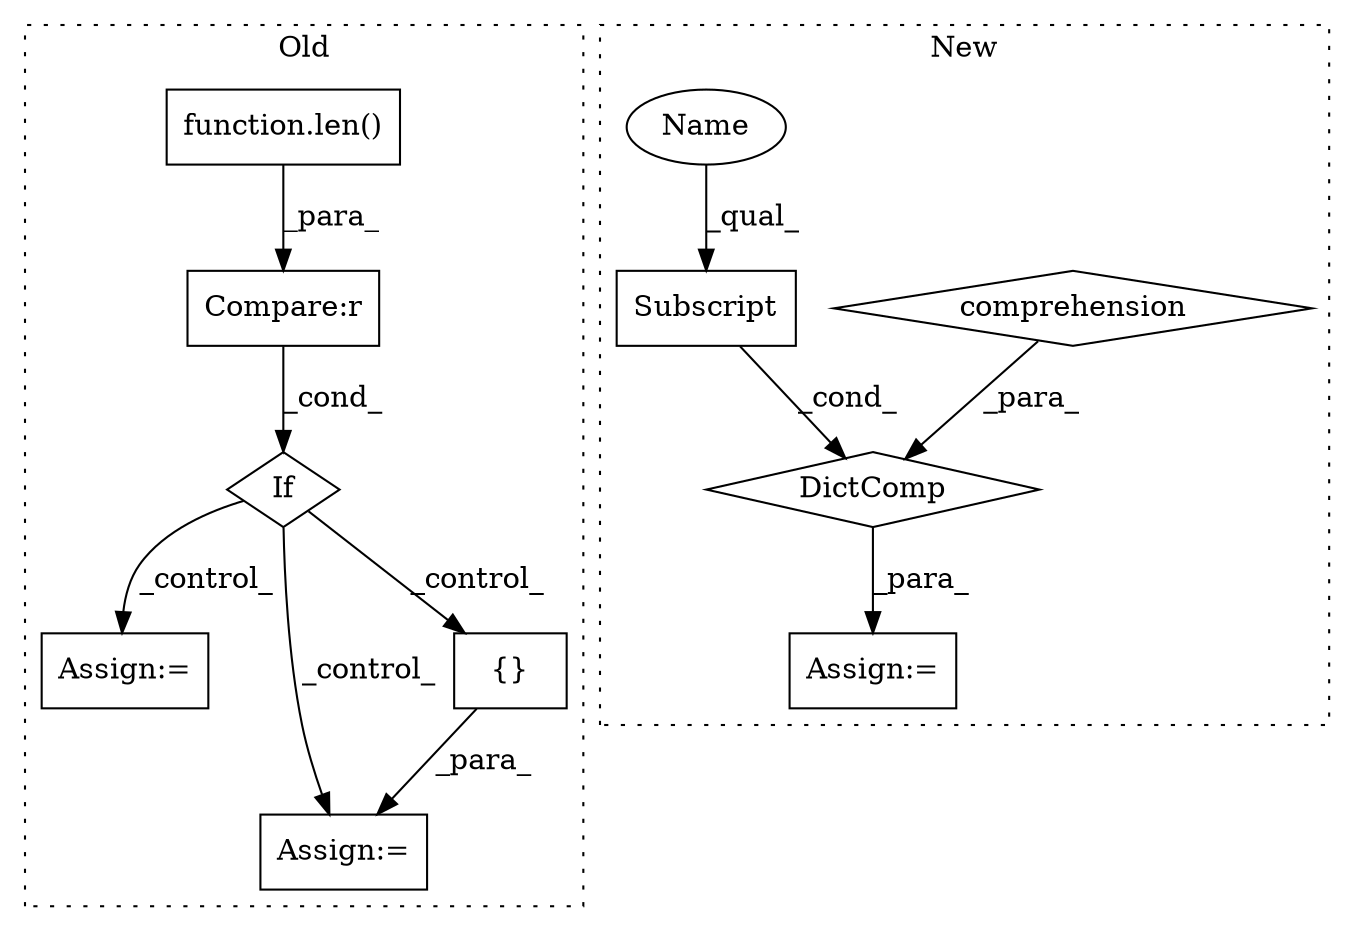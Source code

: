 digraph G {
subgraph cluster0 {
1 [label="function.len()" a="75" s="6354,6402" l="4,1" shape="box"];
5 [label="If" a="96" s="6322" l="3" shape="diamond"];
6 [label="Compare:r" a="40" s="6325" l="78" shape="box"];
7 [label="Assign:=" a="68" s="7272" l="3" shape="box"];
8 [label="Assign:=" a="68" s="7099" l="3" shape="box"];
9 [label="{}" a="59" s="7102,7102" l="2,1" shape="box"];
label = "Old";
style="dotted";
}
subgraph cluster1 {
2 [label="DictComp" a="84" s="5222" l="207" shape="diamond"];
3 [label="comprehension" a="45" s="5357" l="3" shape="diamond"];
4 [label="Assign:=" a="68" s="5219" l="3" shape="box"];
10 [label="Subscript" a="63" s="5296,0" l="48,0" shape="box"];
11 [label="Name" a="87" s="5296" l="10" shape="ellipse"];
label = "New";
style="dotted";
}
1 -> 6 [label="_para_"];
2 -> 4 [label="_para_"];
3 -> 2 [label="_para_"];
5 -> 9 [label="_control_"];
5 -> 7 [label="_control_"];
5 -> 8 [label="_control_"];
6 -> 5 [label="_cond_"];
9 -> 8 [label="_para_"];
10 -> 2 [label="_cond_"];
11 -> 10 [label="_qual_"];
}